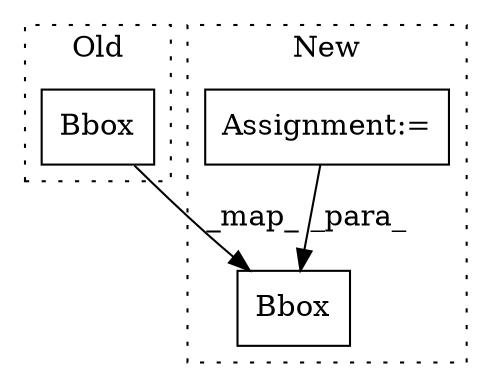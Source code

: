 digraph G {
subgraph cluster0 {
1 [label="Bbox" a="32" s="1140,1206" l="5,1" shape="box"];
label = "Old";
style="dotted";
}
subgraph cluster1 {
2 [label="Bbox" a="32" s="1128,1236" l="5,1" shape="box"];
3 [label="Assignment:=" a="7" s="1035" l="1" shape="box"];
label = "New";
style="dotted";
}
1 -> 2 [label="_map_"];
3 -> 2 [label="_para_"];
}
